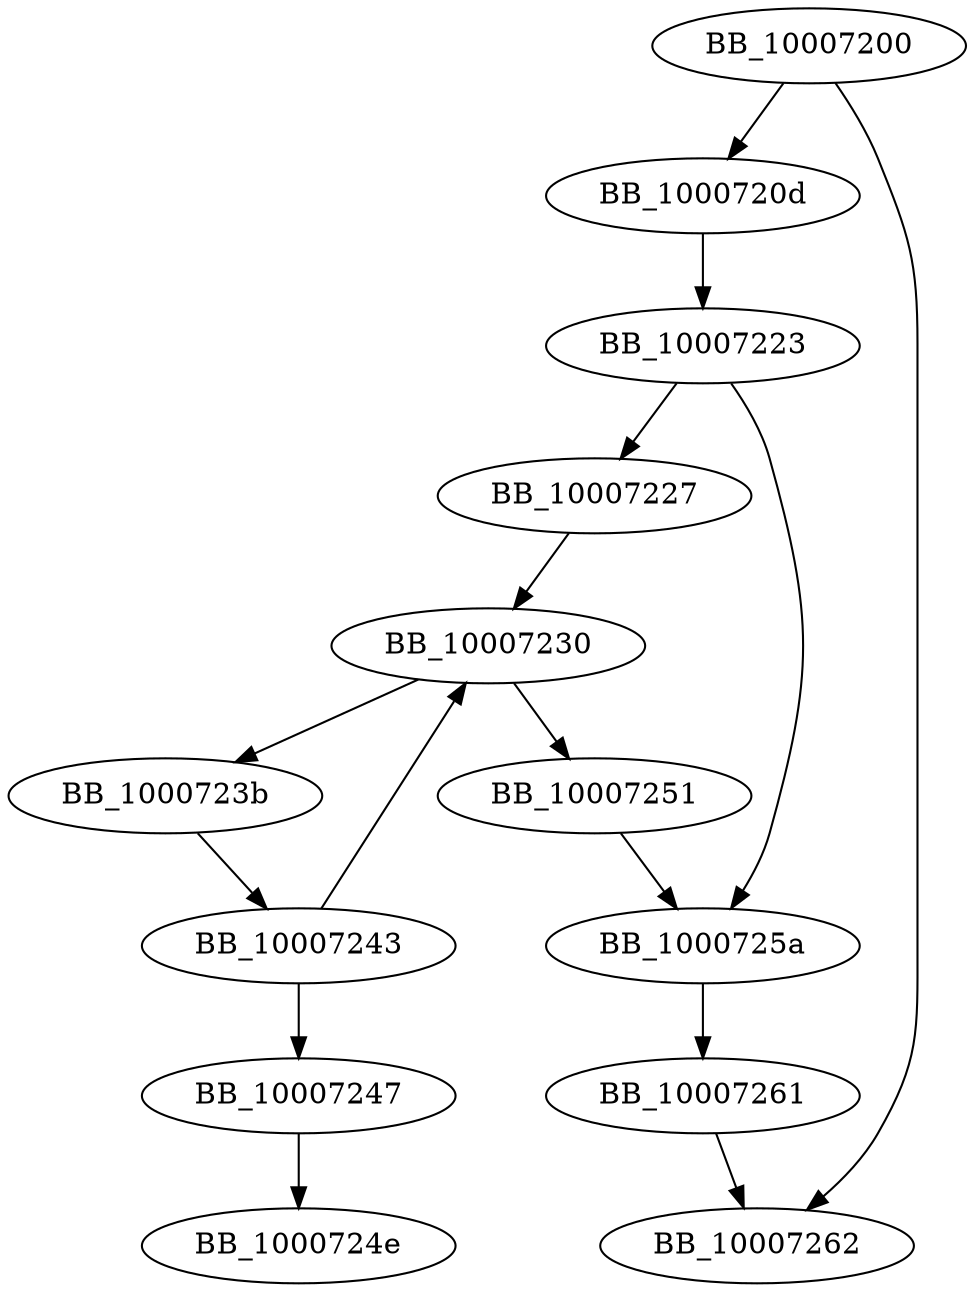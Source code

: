 DiGraph sub_10007200{
BB_10007200->BB_1000720d
BB_10007200->BB_10007262
BB_1000720d->BB_10007223
BB_10007223->BB_10007227
BB_10007223->BB_1000725a
BB_10007227->BB_10007230
BB_10007230->BB_1000723b
BB_10007230->BB_10007251
BB_1000723b->BB_10007243
BB_10007243->BB_10007230
BB_10007243->BB_10007247
BB_10007247->BB_1000724e
BB_10007251->BB_1000725a
BB_1000725a->BB_10007261
BB_10007261->BB_10007262
}
